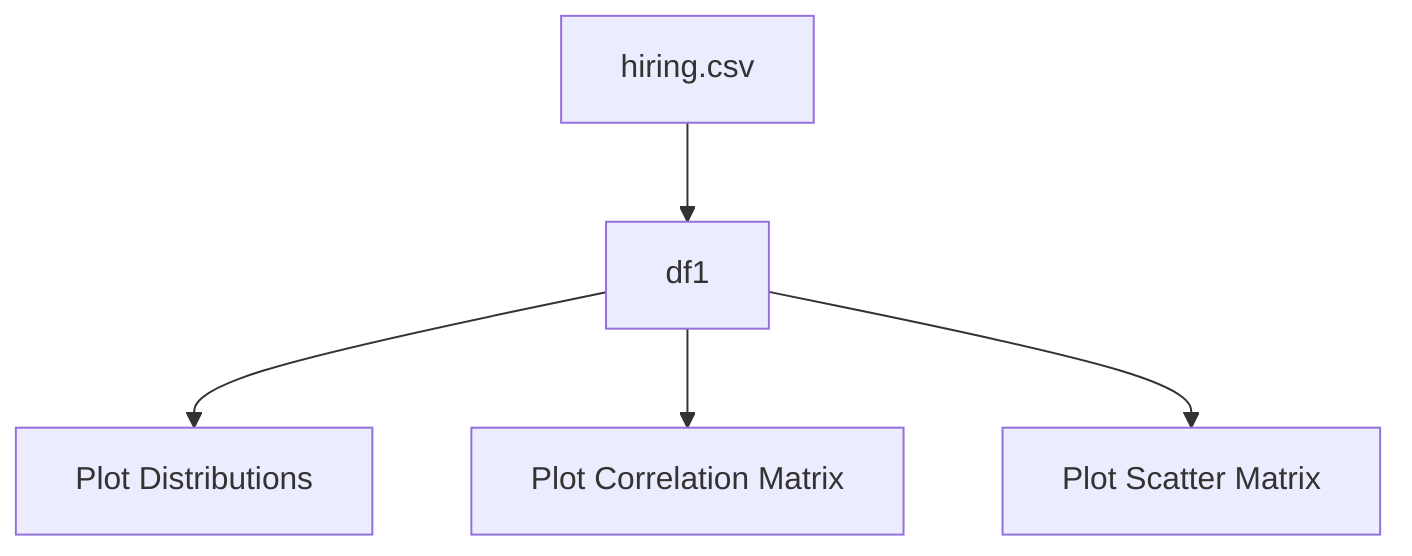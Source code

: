 flowchart TD
    A[hiring.csv] --> B[df1]
    B --> C[Plot Distributions]
    B --> D[Plot Correlation Matrix]
    B --> E[Plot Scatter Matrix]

%% A: Represents the CSV file containing hiring data
%% B: Represents the DataFrame created after reading the CSV file
%% C: Represents the action of plotting distributions using the data from df1
%% D: Represents the action of plotting a correlation matrix from df1
%% E: Represents the action of plotting a scatter matrix from df1